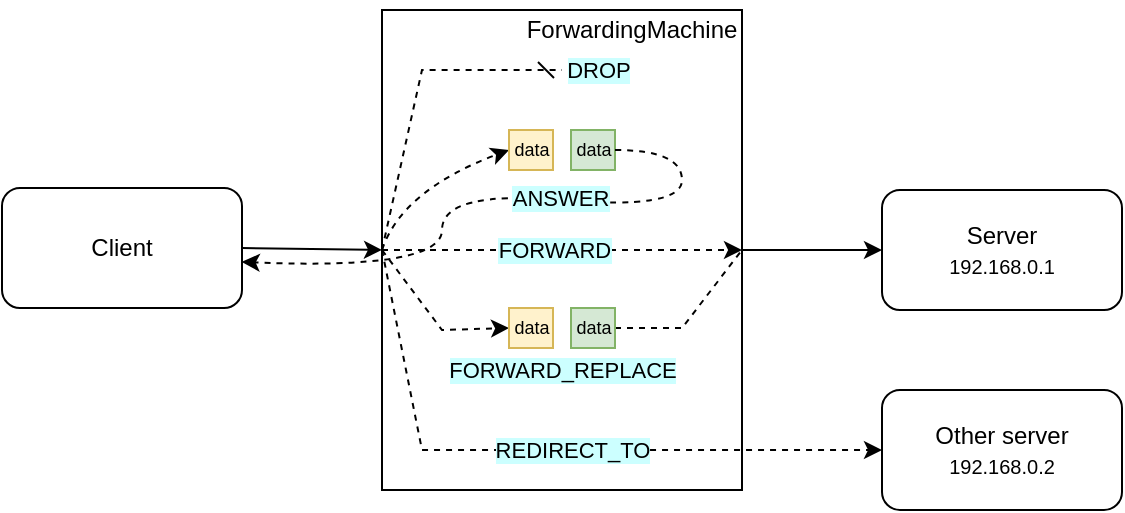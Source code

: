 <mxfile version="26.2.15">
  <diagram name="Page-1" id="3eQeVxgT0xKmxOa0yvxr">
    <mxGraphModel dx="734" dy="773" grid="1" gridSize="10" guides="1" tooltips="1" connect="1" arrows="1" fold="1" page="1" pageScale="1" pageWidth="850" pageHeight="1100" math="0" shadow="0">
      <root>
        <mxCell id="0" />
        <mxCell id="1" parent="0" />
        <mxCell id="gbJlk89orvP5wBzR6b9x-1" value="" style="rounded=0;whiteSpace=wrap;html=1;" vertex="1" parent="1">
          <mxGeometry x="260" y="160" width="180" height="240" as="geometry" />
        </mxCell>
        <mxCell id="gbJlk89orvP5wBzR6b9x-6" value="Client" style="rounded=1;whiteSpace=wrap;html=1;" vertex="1" parent="1">
          <mxGeometry x="70" y="249" width="120" height="60" as="geometry" />
        </mxCell>
        <mxCell id="gbJlk89orvP5wBzR6b9x-7" value="" style="endArrow=classic;html=1;rounded=0;exitX=1;exitY=0.5;exitDx=0;exitDy=0;entryX=0;entryY=0.5;entryDx=0;entryDy=0;" edge="1" parent="1" source="gbJlk89orvP5wBzR6b9x-6" target="gbJlk89orvP5wBzR6b9x-1">
          <mxGeometry width="50" height="50" relative="1" as="geometry">
            <mxPoint x="190" y="279" as="sourcePoint" />
            <mxPoint x="240" y="280" as="targetPoint" />
          </mxGeometry>
        </mxCell>
        <mxCell id="gbJlk89orvP5wBzR6b9x-13" value="&lt;div&gt;Server&lt;/div&gt;&lt;font style=&quot;font-size: 10px;&quot;&gt;192.168.0.1&lt;/font&gt;" style="rounded=1;whiteSpace=wrap;html=1;" vertex="1" parent="1">
          <mxGeometry x="510" y="250" width="120" height="60" as="geometry" />
        </mxCell>
        <mxCell id="gbJlk89orvP5wBzR6b9x-14" value="" style="endArrow=classic;html=1;rounded=0;exitX=1;exitY=0.5;exitDx=0;exitDy=0;entryX=0;entryY=0.5;entryDx=0;entryDy=0;" edge="1" parent="1" source="gbJlk89orvP5wBzR6b9x-1" target="gbJlk89orvP5wBzR6b9x-13">
          <mxGeometry width="50" height="50" relative="1" as="geometry">
            <mxPoint x="440" y="275" as="sourcePoint" />
            <mxPoint x="510" y="275" as="targetPoint" />
          </mxGeometry>
        </mxCell>
        <mxCell id="gbJlk89orvP5wBzR6b9x-19" value="ForwardingMachine" style="text;html=1;align=center;verticalAlign=middle;whiteSpace=wrap;rounded=0;" vertex="1" parent="1">
          <mxGeometry x="355" y="155" width="60" height="30" as="geometry" />
        </mxCell>
        <mxCell id="gbJlk89orvP5wBzR6b9x-22" value="" style="endArrow=classic;html=1;rounded=0;exitX=0;exitY=0.5;exitDx=0;exitDy=0;entryX=1;entryY=0.5;entryDx=0;entryDy=0;dashed=1;" edge="1" parent="1" source="gbJlk89orvP5wBzR6b9x-1" target="gbJlk89orvP5wBzR6b9x-1">
          <mxGeometry width="50" height="50" relative="1" as="geometry">
            <mxPoint x="290" y="196" as="sourcePoint" />
            <mxPoint x="450" y="196" as="targetPoint" />
          </mxGeometry>
        </mxCell>
        <mxCell id="gbJlk89orvP5wBzR6b9x-25" value="FORWARD" style="edgeLabel;html=1;align=center;verticalAlign=middle;resizable=0;points=[];labelBackgroundColor=#CCFFFF;" vertex="1" connectable="0" parent="gbJlk89orvP5wBzR6b9x-22">
          <mxGeometry x="-0.109" relative="1" as="geometry">
            <mxPoint x="6" as="offset" />
          </mxGeometry>
        </mxCell>
        <mxCell id="gbJlk89orvP5wBzR6b9x-26" value="" style="curved=0;endArrow=dash;html=1;rounded=0;exitX=0;exitY=0.5;exitDx=0;exitDy=0;dashed=1;startFill=0;endFill=0;" edge="1" parent="1" source="gbJlk89orvP5wBzR6b9x-1">
          <mxGeometry width="50" height="50" relative="1" as="geometry">
            <mxPoint x="324.56" y="196.2" as="sourcePoint" />
            <mxPoint x="350" y="190" as="targetPoint" />
            <Array as="points">
              <mxPoint x="280" y="190" />
            </Array>
          </mxGeometry>
        </mxCell>
        <mxCell id="gbJlk89orvP5wBzR6b9x-28" value="DROP" style="edgeLabel;html=1;align=center;verticalAlign=middle;resizable=0;points=[];labelBackgroundColor=#CCFFFF;" vertex="1" connectable="0" parent="gbJlk89orvP5wBzR6b9x-26">
          <mxGeometry x="0.015" relative="1" as="geometry">
            <mxPoint x="90" y="-10" as="offset" />
          </mxGeometry>
        </mxCell>
        <mxCell id="gbJlk89orvP5wBzR6b9x-29" value="" style="curved=0;endArrow=classic;html=1;rounded=0;entryX=0;entryY=0.5;entryDx=0;entryDy=0;dashed=1;exitX=0;exitY=0.5;exitDx=0;exitDy=0;" edge="1" parent="1" source="gbJlk89orvP5wBzR6b9x-1" target="gbJlk89orvP5wBzR6b9x-30">
          <mxGeometry width="50" height="50" relative="1" as="geometry">
            <mxPoint x="281" y="195" as="sourcePoint" />
            <mxPoint x="338" y="228" as="targetPoint" />
            <Array as="points">
              <mxPoint x="290" y="320" />
            </Array>
          </mxGeometry>
        </mxCell>
        <mxCell id="gbJlk89orvP5wBzR6b9x-30" value="data" style="rounded=0;whiteSpace=wrap;html=1;fillColor=#fff2cc;strokeColor=#d6b656;fontSize=9;" vertex="1" parent="1">
          <mxGeometry x="323.5" y="309" width="22" height="20" as="geometry" />
        </mxCell>
        <mxCell id="gbJlk89orvP5wBzR6b9x-31" value="" style="curved=0;endArrow=none;html=1;rounded=0;entryX=1;entryY=0.5;entryDx=0;entryDy=0;exitX=1;exitY=0.5;exitDx=0;exitDy=0;dashed=1;startFill=0;" edge="1" parent="1" source="gbJlk89orvP5wBzR6b9x-33" target="gbJlk89orvP5wBzR6b9x-1">
          <mxGeometry width="50" height="50" relative="1" as="geometry">
            <mxPoint x="388" y="230" as="sourcePoint" />
            <mxPoint x="439.68" y="194.2" as="targetPoint" />
            <Array as="points">
              <mxPoint x="410" y="319" />
            </Array>
          </mxGeometry>
        </mxCell>
        <mxCell id="gbJlk89orvP5wBzR6b9x-32" value="FORWARD_REPLACE" style="edgeLabel;html=1;align=center;verticalAlign=middle;resizable=0;points=[];labelBackgroundColor=#CCFFFF;" vertex="1" connectable="0" parent="1">
          <mxGeometry x="349.998" y="340" as="geometry" />
        </mxCell>
        <mxCell id="gbJlk89orvP5wBzR6b9x-33" value="data" style="rounded=0;whiteSpace=wrap;html=1;fillColor=#d5e8d4;strokeColor=#82b366;fontSize=9;" vertex="1" parent="1">
          <mxGeometry x="354.5" y="309" width="22" height="20" as="geometry" />
        </mxCell>
        <mxCell id="gbJlk89orvP5wBzR6b9x-38" value="" style="curved=1;endArrow=classic;html=1;rounded=0;entryX=0;entryY=0.5;entryDx=0;entryDy=0;dashed=1;exitX=0;exitY=0.5;exitDx=0;exitDy=0;" edge="1" parent="1" source="gbJlk89orvP5wBzR6b9x-1" target="gbJlk89orvP5wBzR6b9x-39">
          <mxGeometry width="50" height="50" relative="1" as="geometry">
            <mxPoint x="250" y="220" as="sourcePoint" />
            <mxPoint x="260" y="300" as="targetPoint" />
            <Array as="points">
              <mxPoint x="270" y="250" />
            </Array>
          </mxGeometry>
        </mxCell>
        <mxCell id="gbJlk89orvP5wBzR6b9x-39" value="data" style="rounded=0;whiteSpace=wrap;html=1;fillColor=#fff2cc;strokeColor=#d6b656;fontSize=9;" vertex="1" parent="1">
          <mxGeometry x="323.5" y="220" width="22" height="20" as="geometry" />
        </mxCell>
        <mxCell id="gbJlk89orvP5wBzR6b9x-40" value="data" style="rounded=0;whiteSpace=wrap;html=1;fillColor=#d5e8d4;strokeColor=#82b366;fontSize=9;" vertex="1" parent="1">
          <mxGeometry x="354.5" y="220" width="22" height="20" as="geometry" />
        </mxCell>
        <mxCell id="gbJlk89orvP5wBzR6b9x-41" value="" style="curved=1;endArrow=classic;html=1;rounded=0;entryX=0.999;entryY=0.616;entryDx=0;entryDy=0;dashed=1;exitX=1;exitY=0.5;exitDx=0;exitDy=0;entryPerimeter=0;" edge="1" parent="1" source="gbJlk89orvP5wBzR6b9x-40" target="gbJlk89orvP5wBzR6b9x-6">
          <mxGeometry width="50" height="50" relative="1" as="geometry">
            <mxPoint x="291" y="206" as="sourcePoint" />
            <mxPoint x="348" y="290" as="targetPoint" />
            <Array as="points">
              <mxPoint x="410" y="230" />
              <mxPoint x="410" y="260" />
              <mxPoint x="290" y="250" />
              <mxPoint x="290" y="290" />
            </Array>
          </mxGeometry>
        </mxCell>
        <mxCell id="gbJlk89orvP5wBzR6b9x-44" value="ANSWER" style="edgeLabel;html=1;align=center;verticalAlign=middle;resizable=0;points=[];labelBackgroundColor=#CCFFFF;" vertex="1" connectable="0" parent="gbJlk89orvP5wBzR6b9x-41">
          <mxGeometry x="0.026" relative="1" as="geometry">
            <mxPoint x="41" y="2" as="offset" />
          </mxGeometry>
        </mxCell>
        <mxCell id="gbJlk89orvP5wBzR6b9x-45" value="&lt;div&gt;Other server&lt;/div&gt;&lt;font style=&quot;font-size: 10px;&quot;&gt;192.168.0.2&lt;/font&gt;" style="rounded=1;whiteSpace=wrap;html=1;" vertex="1" parent="1">
          <mxGeometry x="510" y="350" width="120" height="60" as="geometry" />
        </mxCell>
        <mxCell id="gbJlk89orvP5wBzR6b9x-46" value="" style="curved=0;endArrow=classic;html=1;rounded=0;dashed=1;exitX=0;exitY=0.5;exitDx=0;exitDy=0;entryX=0;entryY=0.5;entryDx=0;entryDy=0;" edge="1" parent="1" source="gbJlk89orvP5wBzR6b9x-1" target="gbJlk89orvP5wBzR6b9x-45">
          <mxGeometry width="50" height="50" relative="1" as="geometry">
            <mxPoint x="270" y="290" as="sourcePoint" />
            <mxPoint x="430" y="460" as="targetPoint" />
            <Array as="points">
              <mxPoint x="280" y="380" />
            </Array>
          </mxGeometry>
        </mxCell>
        <mxCell id="gbJlk89orvP5wBzR6b9x-47" value="REDIRECT_TO" style="edgeLabel;html=1;align=center;verticalAlign=middle;resizable=0;points=[];labelBackgroundColor=#CCFFFF;" vertex="1" connectable="0" parent="gbJlk89orvP5wBzR6b9x-46">
          <mxGeometry x="-0.091" y="-1" relative="1" as="geometry">
            <mxPoint x="26" y="-1" as="offset" />
          </mxGeometry>
        </mxCell>
      </root>
    </mxGraphModel>
  </diagram>
</mxfile>
